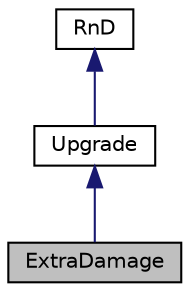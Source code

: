 digraph "ExtraDamage"
{
 // LATEX_PDF_SIZE
  edge [fontname="Helvetica",fontsize="10",labelfontname="Helvetica",labelfontsize="10"];
  node [fontname="Helvetica",fontsize="10",shape=record];
  Node1 [label="ExtraDamage",height=0.2,width=0.4,color="black", fillcolor="grey75", style="filled", fontcolor="black",tooltip="an ExtraDamage class"];
  Node2 -> Node1 [dir="back",color="midnightblue",fontsize="10",style="solid",fontname="Helvetica"];
  Node2 [label="Upgrade",height=0.2,width=0.4,color="black", fillcolor="white", style="filled",URL="$classUpgrade.html",tooltip="a concrete class for the decoartor pattern(RnD class)"];
  Node3 -> Node2 [dir="back",color="midnightblue",fontsize="10",style="solid",fontname="Helvetica"];
  Node3 [label="RnD",height=0.2,width=0.4,color="black", fillcolor="white", style="filled",URL="$classRnD.html",tooltip="a Decorator class. a Decorator for abstractperson and abstractvehicle class. a decorator class for th..."];
}
